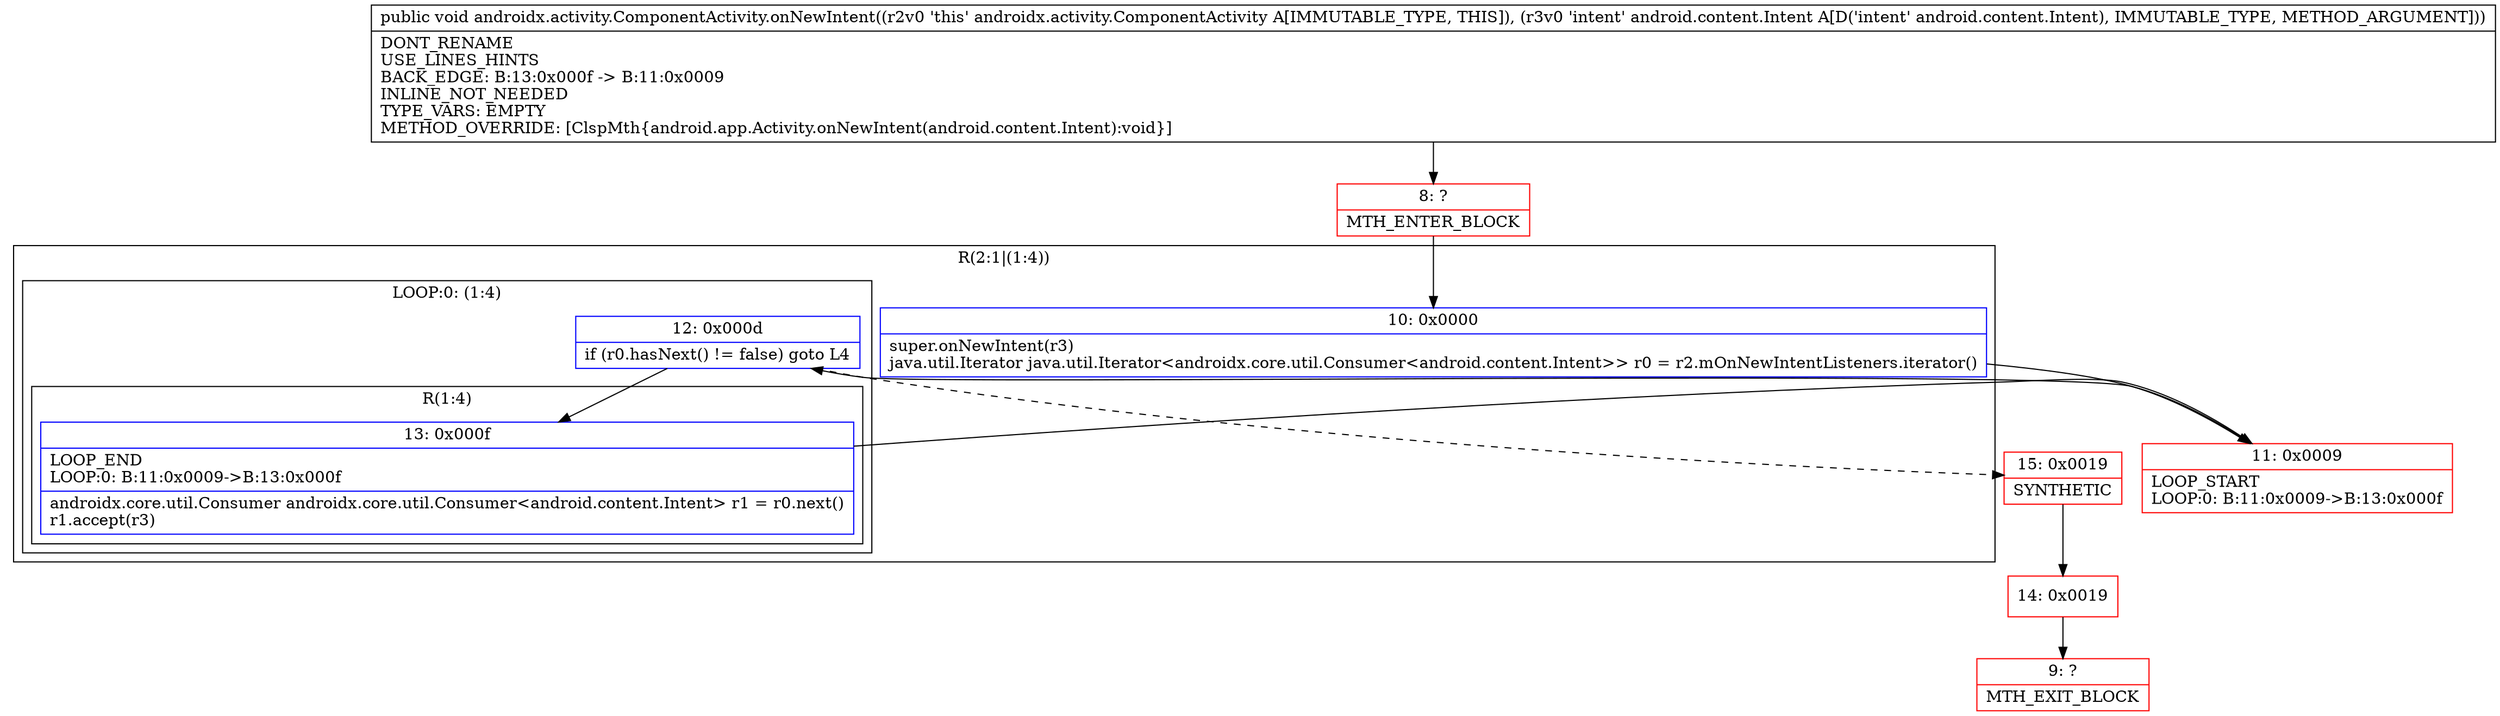 digraph "CFG forandroidx.activity.ComponentActivity.onNewIntent(Landroid\/content\/Intent;)V" {
subgraph cluster_Region_1500810832 {
label = "R(2:1|(1:4))";
node [shape=record,color=blue];
Node_10 [shape=record,label="{10\:\ 0x0000|super.onNewIntent(r3)\ljava.util.Iterator java.util.Iterator\<androidx.core.util.Consumer\<android.content.Intent\>\> r0 = r2.mOnNewIntentListeners.iterator()\l}"];
subgraph cluster_LoopRegion_1236406236 {
label = "LOOP:0: (1:4)";
node [shape=record,color=blue];
Node_12 [shape=record,label="{12\:\ 0x000d|if (r0.hasNext() != false) goto L4\l}"];
subgraph cluster_Region_342375982 {
label = "R(1:4)";
node [shape=record,color=blue];
Node_13 [shape=record,label="{13\:\ 0x000f|LOOP_END\lLOOP:0: B:11:0x0009\-\>B:13:0x000f\l|androidx.core.util.Consumer androidx.core.util.Consumer\<android.content.Intent\> r1 = r0.next()\lr1.accept(r3)\l}"];
}
}
}
Node_8 [shape=record,color=red,label="{8\:\ ?|MTH_ENTER_BLOCK\l}"];
Node_11 [shape=record,color=red,label="{11\:\ 0x0009|LOOP_START\lLOOP:0: B:11:0x0009\-\>B:13:0x000f\l}"];
Node_15 [shape=record,color=red,label="{15\:\ 0x0019|SYNTHETIC\l}"];
Node_14 [shape=record,color=red,label="{14\:\ 0x0019}"];
Node_9 [shape=record,color=red,label="{9\:\ ?|MTH_EXIT_BLOCK\l}"];
MethodNode[shape=record,label="{public void androidx.activity.ComponentActivity.onNewIntent((r2v0 'this' androidx.activity.ComponentActivity A[IMMUTABLE_TYPE, THIS]), (r3v0 'intent' android.content.Intent A[D('intent' android.content.Intent), IMMUTABLE_TYPE, METHOD_ARGUMENT]))  | DONT_RENAME\lUSE_LINES_HINTS\lBACK_EDGE: B:13:0x000f \-\> B:11:0x0009\lINLINE_NOT_NEEDED\lTYPE_VARS: EMPTY\lMETHOD_OVERRIDE: [ClspMth\{android.app.Activity.onNewIntent(android.content.Intent):void\}]\l}"];
MethodNode -> Node_8;Node_10 -> Node_11;
Node_12 -> Node_13;
Node_12 -> Node_15[style=dashed];
Node_13 -> Node_11;
Node_8 -> Node_10;
Node_11 -> Node_12;
Node_15 -> Node_14;
Node_14 -> Node_9;
}

